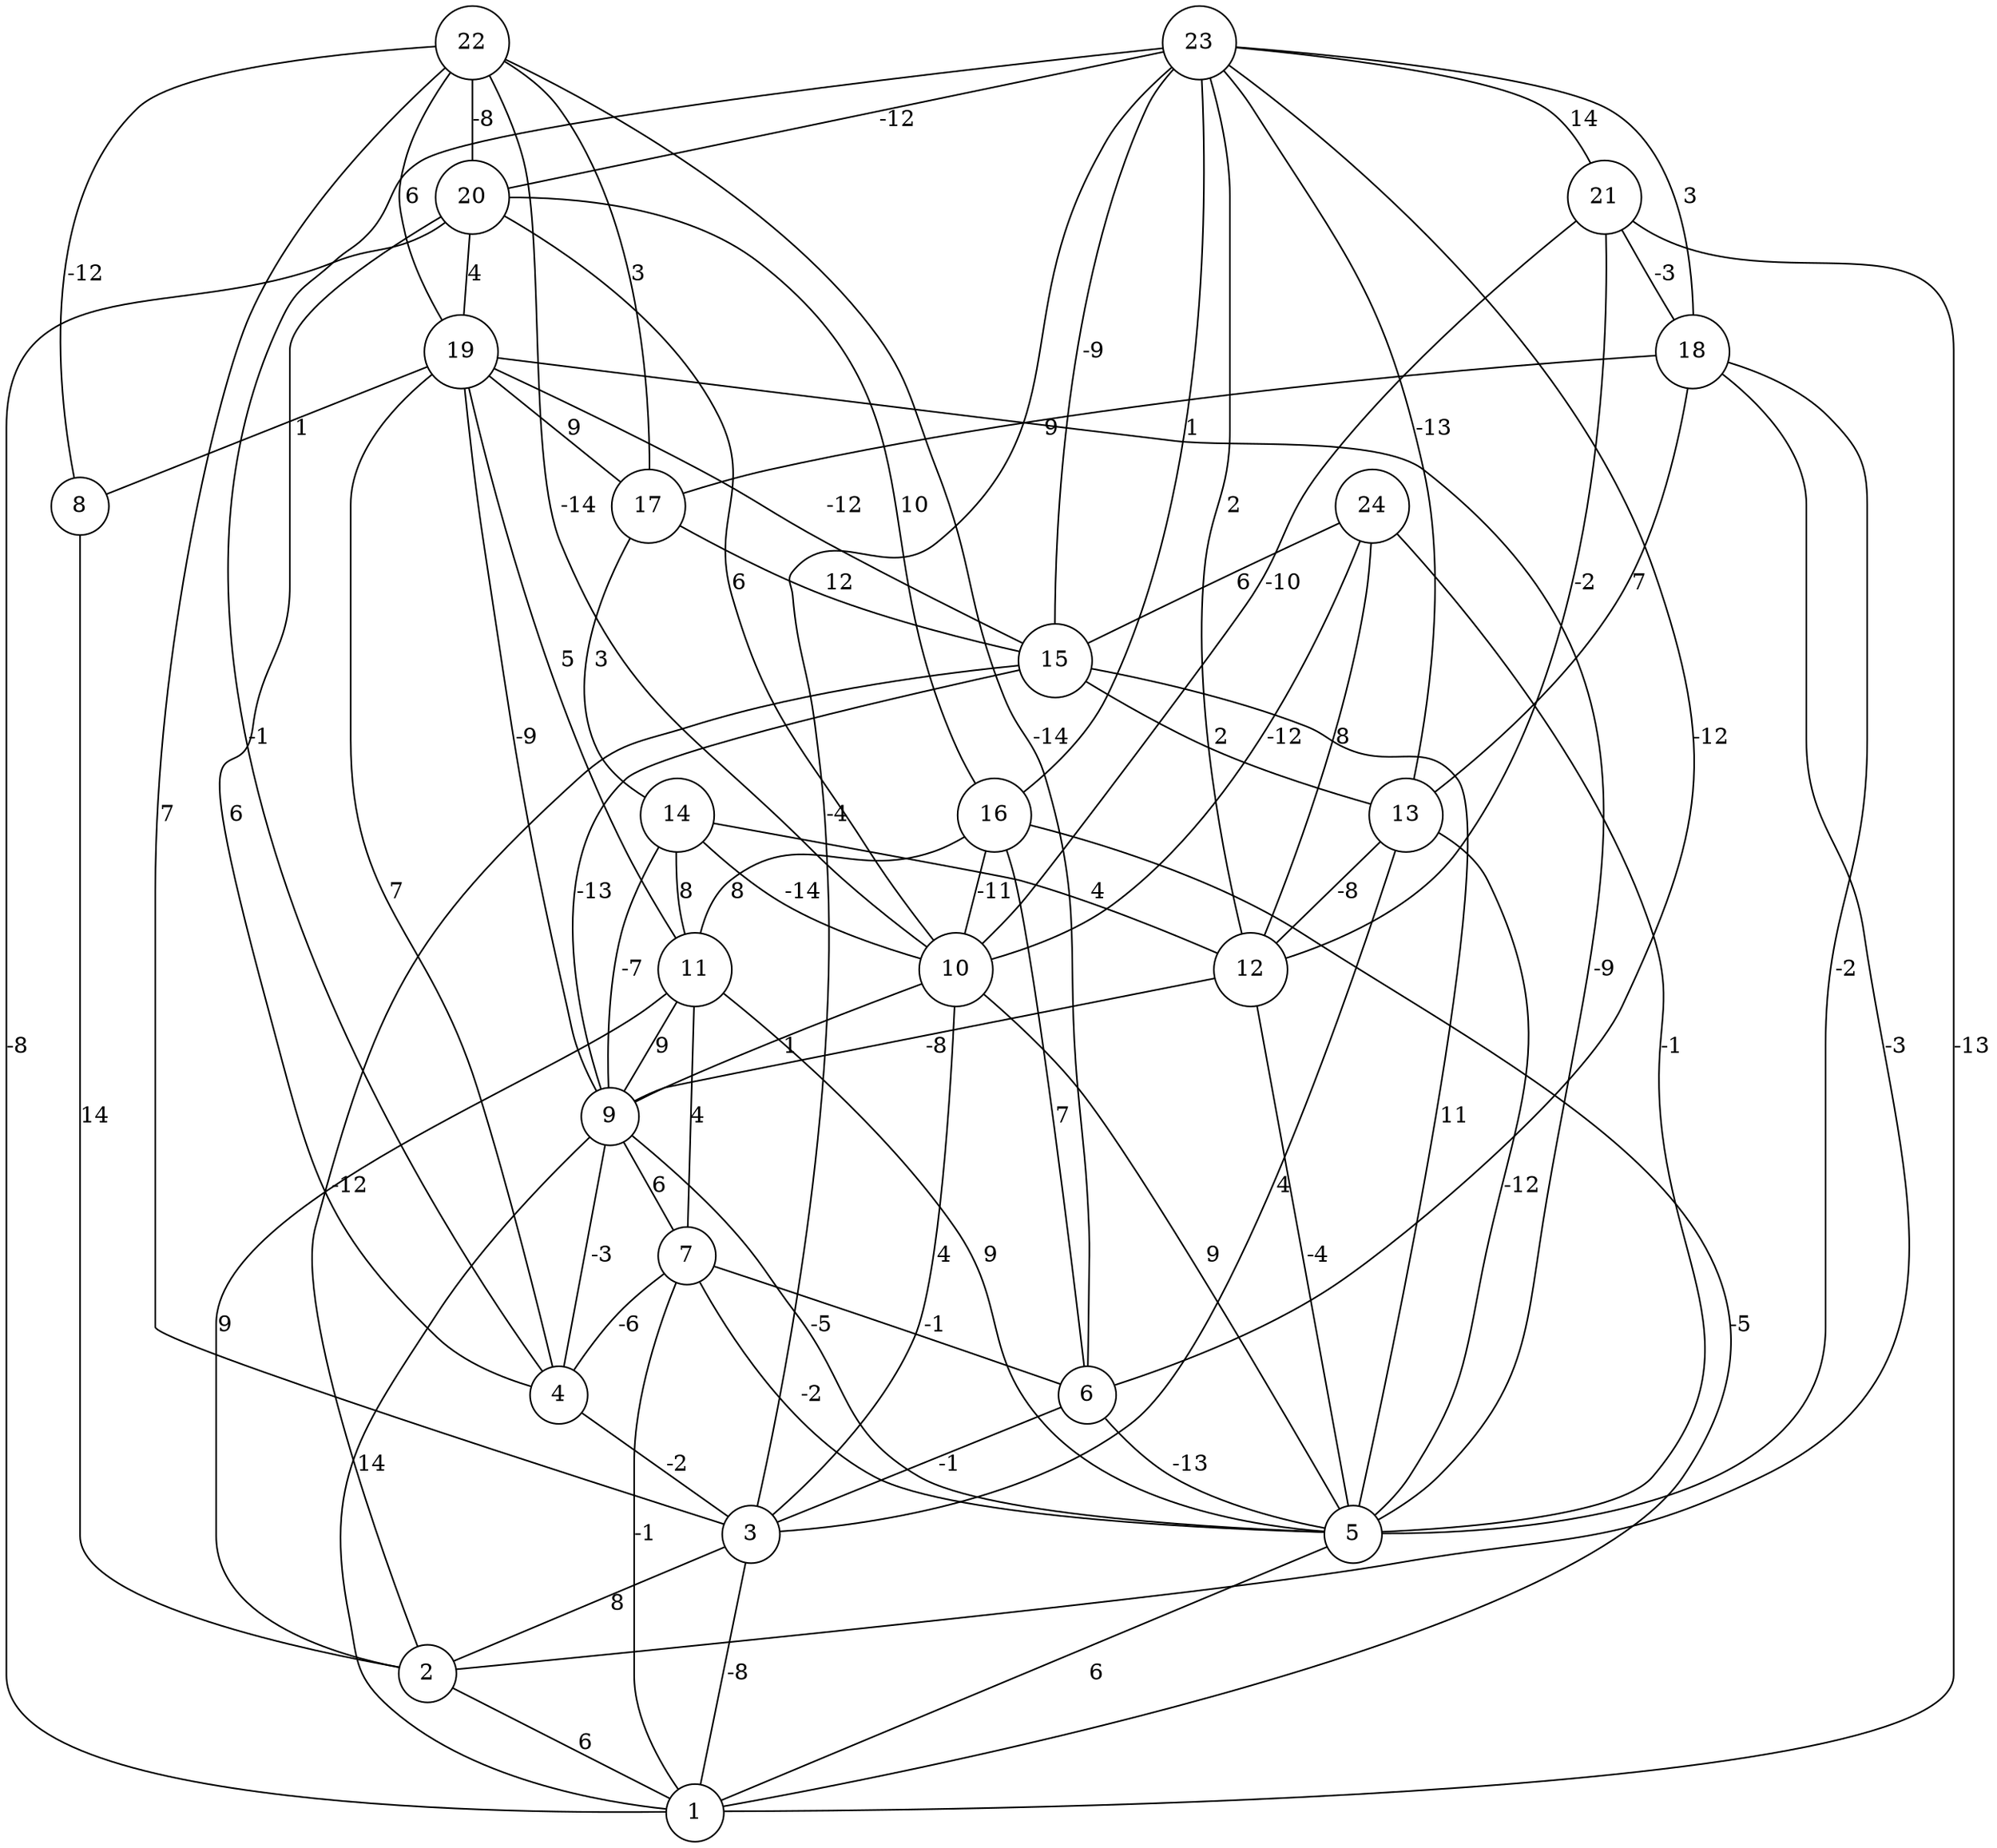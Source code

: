 graph { 
	 fontname="Helvetica,Arial,sans-serif" 
	 node [shape = circle]; 
	 24 -- 5 [label = "-1"];
	 24 -- 10 [label = "-12"];
	 24 -- 12 [label = "8"];
	 24 -- 15 [label = "6"];
	 23 -- 3 [label = "-4"];
	 23 -- 4 [label = "-1"];
	 23 -- 6 [label = "-12"];
	 23 -- 12 [label = "2"];
	 23 -- 13 [label = "-13"];
	 23 -- 15 [label = "-9"];
	 23 -- 16 [label = "1"];
	 23 -- 18 [label = "3"];
	 23 -- 20 [label = "-12"];
	 23 -- 21 [label = "14"];
	 22 -- 3 [label = "7"];
	 22 -- 6 [label = "-14"];
	 22 -- 8 [label = "-12"];
	 22 -- 10 [label = "-14"];
	 22 -- 17 [label = "3"];
	 22 -- 19 [label = "6"];
	 22 -- 20 [label = "-8"];
	 21 -- 1 [label = "-13"];
	 21 -- 10 [label = "-10"];
	 21 -- 12 [label = "-2"];
	 21 -- 18 [label = "-3"];
	 20 -- 1 [label = "-8"];
	 20 -- 4 [label = "6"];
	 20 -- 10 [label = "6"];
	 20 -- 16 [label = "10"];
	 20 -- 19 [label = "4"];
	 19 -- 4 [label = "7"];
	 19 -- 5 [label = "-9"];
	 19 -- 8 [label = "1"];
	 19 -- 9 [label = "-9"];
	 19 -- 11 [label = "5"];
	 19 -- 15 [label = "-12"];
	 19 -- 17 [label = "9"];
	 18 -- 2 [label = "-3"];
	 18 -- 5 [label = "-2"];
	 18 -- 13 [label = "7"];
	 18 -- 17 [label = "9"];
	 17 -- 14 [label = "3"];
	 17 -- 15 [label = "12"];
	 16 -- 1 [label = "-5"];
	 16 -- 6 [label = "7"];
	 16 -- 10 [label = "-11"];
	 16 -- 11 [label = "8"];
	 15 -- 2 [label = "-12"];
	 15 -- 5 [label = "11"];
	 15 -- 9 [label = "-13"];
	 15 -- 13 [label = "2"];
	 14 -- 9 [label = "-7"];
	 14 -- 10 [label = "-14"];
	 14 -- 11 [label = "8"];
	 14 -- 12 [label = "4"];
	 13 -- 3 [label = "4"];
	 13 -- 5 [label = "-12"];
	 13 -- 12 [label = "-8"];
	 12 -- 5 [label = "-4"];
	 12 -- 9 [label = "-8"];
	 11 -- 2 [label = "9"];
	 11 -- 5 [label = "9"];
	 11 -- 7 [label = "4"];
	 11 -- 9 [label = "9"];
	 10 -- 3 [label = "4"];
	 10 -- 5 [label = "9"];
	 10 -- 9 [label = "1"];
	 9 -- 1 [label = "14"];
	 9 -- 4 [label = "-3"];
	 9 -- 5 [label = "-5"];
	 9 -- 7 [label = "6"];
	 8 -- 2 [label = "14"];
	 7 -- 1 [label = "-1"];
	 7 -- 4 [label = "-6"];
	 7 -- 5 [label = "-2"];
	 7 -- 6 [label = "-1"];
	 6 -- 3 [label = "-1"];
	 6 -- 5 [label = "-13"];
	 5 -- 1 [label = "6"];
	 4 -- 3 [label = "-2"];
	 3 -- 1 [label = "-8"];
	 3 -- 2 [label = "8"];
	 2 -- 1 [label = "6"];
	 1;
	 2;
	 3;
	 4;
	 5;
	 6;
	 7;
	 8;
	 9;
	 10;
	 11;
	 12;
	 13;
	 14;
	 15;
	 16;
	 17;
	 18;
	 19;
	 20;
	 21;
	 22;
	 23;
	 24;
}
